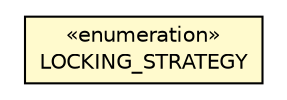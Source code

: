 #!/usr/local/bin/dot
#
# Class diagram 
# Generated by UMLGraph version R5_6-24-gf6e263 (http://www.umlgraph.org/)
#

digraph G {
	edge [fontname="Helvetica",fontsize=10,labelfontname="Helvetica",labelfontsize=10];
	node [fontname="Helvetica",fontsize=10,shape=plaintext];
	nodesep=0.25;
	ranksep=0.5;
	// com.orientechnologies.orient.core.storage.OStorage.LOCKING_STRATEGY
	c3996264 [label=<<table title="com.orientechnologies.orient.core.storage.OStorage.LOCKING_STRATEGY" border="0" cellborder="1" cellspacing="0" cellpadding="2" port="p" bgcolor="lemonChiffon" href="./OStorage.LOCKING_STRATEGY.html">
		<tr><td><table border="0" cellspacing="0" cellpadding="1">
<tr><td align="center" balign="center"> &#171;enumeration&#187; </td></tr>
<tr><td align="center" balign="center"> LOCKING_STRATEGY </td></tr>
		</table></td></tr>
		</table>>, URL="./OStorage.LOCKING_STRATEGY.html", fontname="Helvetica", fontcolor="black", fontsize=10.0];
}

